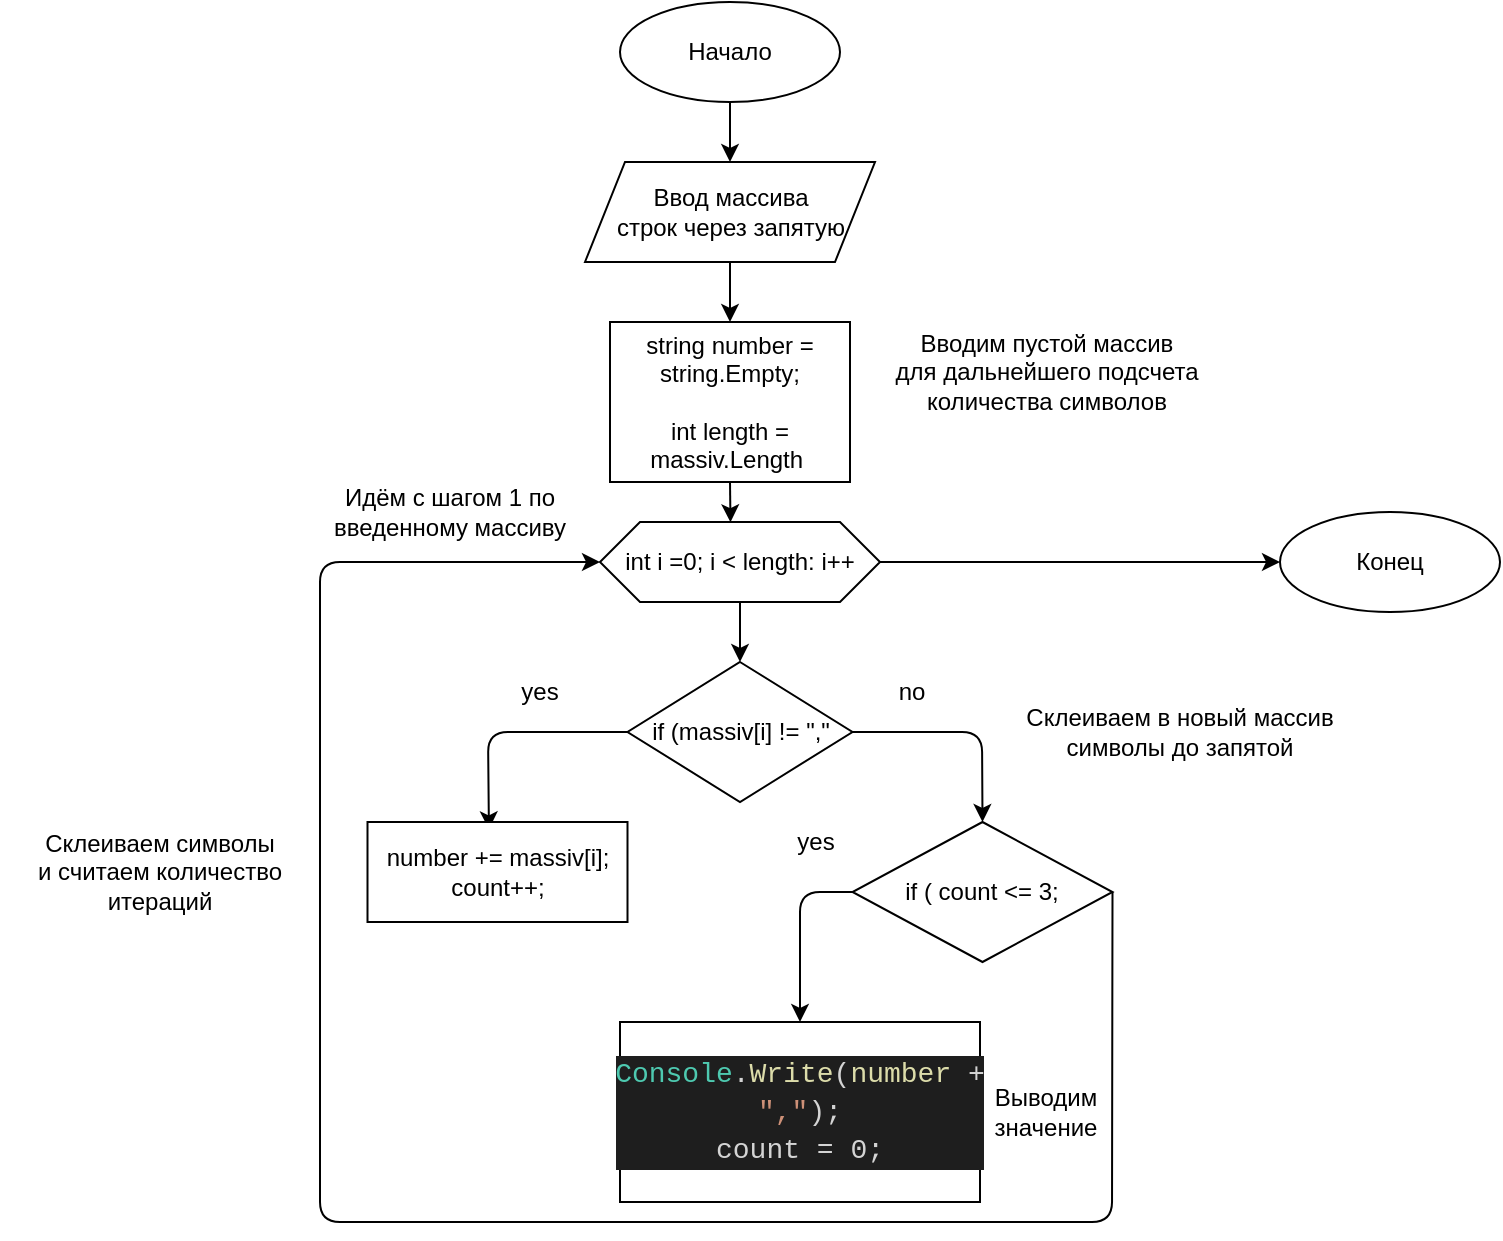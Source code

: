 <mxfile>
    <diagram id="bARwQVY6YJ6-haQEPD0h" name="Page-1">
        <mxGraphModel dx="2016" dy="497" grid="1" gridSize="10" guides="1" tooltips="1" connect="1" arrows="1" fold="1" page="1" pageScale="1" pageWidth="827" pageHeight="1169" math="0" shadow="0">
            <root>
                <mxCell id="0"/>
                <mxCell id="1" parent="0"/>
                <mxCell id="5" style="edgeStyle=none;html=1;exitX=0.5;exitY=1;exitDx=0;exitDy=0;entryX=0.5;entryY=0;entryDx=0;entryDy=0;" parent="1" source="2" edge="1">
                    <mxGeometry relative="1" as="geometry">
                        <mxPoint x="335" y="110" as="targetPoint"/>
                    </mxGeometry>
                </mxCell>
                <mxCell id="2" value="Начало" style="ellipse;whiteSpace=wrap;html=1;" parent="1" vertex="1">
                    <mxGeometry x="280" y="30" width="110" height="50" as="geometry"/>
                </mxCell>
                <mxCell id="10" style="edgeStyle=none;html=1;exitX=0.5;exitY=1;exitDx=0;exitDy=0;entryX=0.5;entryY=0;entryDx=0;entryDy=0;" parent="1" source="6" target="9" edge="1">
                    <mxGeometry relative="1" as="geometry"/>
                </mxCell>
                <mxCell id="6" value="Ввод массива &lt;br&gt;строк через запятую" style="shape=parallelogram;perimeter=parallelogramPerimeter;whiteSpace=wrap;html=1;fixedSize=1;" parent="1" vertex="1">
                    <mxGeometry x="262.5" y="110" width="145" height="50" as="geometry"/>
                </mxCell>
                <mxCell id="15" style="edgeStyle=none;html=1;exitX=0.5;exitY=1;exitDx=0;exitDy=0;entryX=0.5;entryY=0;entryDx=0;entryDy=0;" parent="1" source="7" target="14" edge="1">
                    <mxGeometry relative="1" as="geometry"/>
                </mxCell>
                <mxCell id="32" style="edgeStyle=none;html=1;exitX=1;exitY=0.5;exitDx=0;exitDy=0;entryX=0;entryY=0.5;entryDx=0;entryDy=0;" parent="1" source="7" edge="1">
                    <mxGeometry relative="1" as="geometry">
                        <mxPoint x="610" y="310" as="targetPoint"/>
                    </mxGeometry>
                </mxCell>
                <mxCell id="7" value="int i =0; i &amp;lt; length: i++" style="shape=hexagon;perimeter=hexagonPerimeter2;whiteSpace=wrap;html=1;fixedSize=1;" parent="1" vertex="1">
                    <mxGeometry x="270" y="290" width="140" height="40" as="geometry"/>
                </mxCell>
                <mxCell id="13" style="edgeStyle=none;html=1;exitX=0.5;exitY=1;exitDx=0;exitDy=0;entryX=0.466;entryY=0.003;entryDx=0;entryDy=0;entryPerimeter=0;" parent="1" source="9" target="7" edge="1">
                    <mxGeometry relative="1" as="geometry"/>
                </mxCell>
                <mxCell id="9" value="string number = string.Empty;&lt;br&gt;&lt;br&gt;int length = massiv.Length&amp;nbsp;" style="rounded=0;whiteSpace=wrap;html=1;" parent="1" vertex="1">
                    <mxGeometry x="275" y="190" width="120" height="80" as="geometry"/>
                </mxCell>
                <mxCell id="11" value="Вводим пустой массив&lt;br&gt;для дальнейшего подсчета&lt;br&gt;количества символов" style="text;html=1;align=center;verticalAlign=middle;resizable=0;points=[];autosize=1;strokeColor=none;fillColor=none;" parent="1" vertex="1">
                    <mxGeometry x="407.5" y="190" width="170" height="50" as="geometry"/>
                </mxCell>
                <mxCell id="12" value="Идём с шагом 1 по введенному массиву" style="text;html=1;strokeColor=none;fillColor=none;align=center;verticalAlign=middle;whiteSpace=wrap;rounded=0;" parent="1" vertex="1">
                    <mxGeometry x="115" y="270" width="160" height="30" as="geometry"/>
                </mxCell>
                <mxCell id="18" style="edgeStyle=none;html=1;exitX=0;exitY=0.5;exitDx=0;exitDy=0;entryX=0.467;entryY=0.074;entryDx=0;entryDy=0;entryPerimeter=0;" parent="1" source="14" target="17" edge="1">
                    <mxGeometry relative="1" as="geometry">
                        <Array as="points">
                            <mxPoint x="214" y="395"/>
                        </Array>
                    </mxGeometry>
                </mxCell>
                <mxCell id="22" style="edgeStyle=none;html=1;exitX=1;exitY=0.5;exitDx=0;exitDy=0;entryX=0.5;entryY=0;entryDx=0;entryDy=0;" parent="1" source="14" edge="1">
                    <mxGeometry relative="1" as="geometry">
                        <mxPoint x="461.25" y="440" as="targetPoint"/>
                        <Array as="points">
                            <mxPoint x="461" y="395"/>
                        </Array>
                    </mxGeometry>
                </mxCell>
                <mxCell id="14" value="if (massiv[i] != &quot;,&quot;" style="rhombus;whiteSpace=wrap;html=1;" parent="1" vertex="1">
                    <mxGeometry x="283.75" y="360" width="112.5" height="70" as="geometry"/>
                </mxCell>
                <mxCell id="16" value="Склеиваем в новый массив символы до запятой" style="text;html=1;strokeColor=none;fillColor=none;align=center;verticalAlign=middle;whiteSpace=wrap;rounded=0;" parent="1" vertex="1">
                    <mxGeometry x="480" y="380" width="160" height="30" as="geometry"/>
                </mxCell>
                <mxCell id="17" value="number += massiv[i];&lt;br&gt;count++;" style="rounded=0;whiteSpace=wrap;html=1;" parent="1" vertex="1">
                    <mxGeometry x="153.75" y="440" width="130" height="50" as="geometry"/>
                </mxCell>
                <mxCell id="21" value="yes" style="text;html=1;strokeColor=none;fillColor=none;align=center;verticalAlign=middle;whiteSpace=wrap;rounded=0;" parent="1" vertex="1">
                    <mxGeometry x="210" y="360" width="60" height="30" as="geometry"/>
                </mxCell>
                <mxCell id="23" value="no" style="text;html=1;strokeColor=none;fillColor=none;align=center;verticalAlign=middle;whiteSpace=wrap;rounded=0;" parent="1" vertex="1">
                    <mxGeometry x="396.25" y="360" width="60" height="30" as="geometry"/>
                </mxCell>
                <mxCell id="24" value="Склеиваем символы&lt;br&gt;и считаем количество итераций" style="text;html=1;strokeColor=none;fillColor=none;align=center;verticalAlign=middle;whiteSpace=wrap;rounded=0;" parent="1" vertex="1">
                    <mxGeometry x="-30" y="435" width="160" height="60" as="geometry"/>
                </mxCell>
                <mxCell id="27" style="edgeStyle=none;html=1;exitX=0;exitY=0.5;exitDx=0;exitDy=0;entryX=0.5;entryY=0;entryDx=0;entryDy=0;" parent="1" source="25" target="26" edge="1">
                    <mxGeometry relative="1" as="geometry">
                        <Array as="points">
                            <mxPoint x="370" y="475"/>
                        </Array>
                    </mxGeometry>
                </mxCell>
                <mxCell id="29" style="edgeStyle=none;html=1;exitX=1;exitY=0.5;exitDx=0;exitDy=0;entryX=0;entryY=0.5;entryDx=0;entryDy=0;" parent="1" source="25" target="7" edge="1">
                    <mxGeometry relative="1" as="geometry">
                        <Array as="points">
                            <mxPoint x="526" y="640"/>
                            <mxPoint x="130" y="640"/>
                            <mxPoint x="130" y="310"/>
                        </Array>
                    </mxGeometry>
                </mxCell>
                <mxCell id="25" value="if ( count &amp;lt;= 3;" style="rhombus;whiteSpace=wrap;html=1;" parent="1" vertex="1">
                    <mxGeometry x="396.25" y="440" width="130" height="70" as="geometry"/>
                </mxCell>
                <mxCell id="26" value="&lt;div style=&quot;background-color: rgb(30 , 30 , 30) ; font-family: &amp;#34;consolas&amp;#34; , &amp;#34;courier new&amp;#34; , monospace ; font-size: 14px ; line-height: 19px&quot;&gt;&lt;span style=&quot;color: rgb(212 , 212 , 212)&quot;&gt;&lt;span style=&quot;color: #4ec9b0&quot;&gt;Console&lt;/span&gt;.&lt;span style=&quot;color: #dcdcaa&quot;&gt;Write&lt;/span&gt;(&lt;/span&gt;&lt;font color=&quot;#dcdcaa&quot;&gt;number&lt;/font&gt;&lt;font color=&quot;#d4d4d4&quot;&gt;&amp;nbsp;+ &lt;/font&gt;&lt;span style=&quot;color: rgb(206 , 145 , 120)&quot;&gt;&quot;,&quot;&lt;/span&gt;&lt;font color=&quot;#d4d4d4&quot;&gt;);&lt;/font&gt;&lt;/div&gt;&lt;div style=&quot;background-color: rgb(30 , 30 , 30) ; font-family: &amp;#34;consolas&amp;#34; , &amp;#34;courier new&amp;#34; , monospace ; font-size: 14px ; line-height: 19px&quot;&gt;&lt;font color=&quot;#d4d4d4&quot;&gt;count = 0;&lt;/font&gt;&lt;/div&gt;" style="rounded=0;whiteSpace=wrap;html=1;" parent="1" vertex="1">
                    <mxGeometry x="280" y="540" width="180" height="90" as="geometry"/>
                </mxCell>
                <mxCell id="28" value="yes" style="text;html=1;strokeColor=none;fillColor=none;align=center;verticalAlign=middle;whiteSpace=wrap;rounded=0;" parent="1" vertex="1">
                    <mxGeometry x="347.5" y="435" width="60" height="30" as="geometry"/>
                </mxCell>
                <mxCell id="30" value="Выводим значение" style="text;html=1;strokeColor=none;fillColor=none;align=center;verticalAlign=middle;whiteSpace=wrap;rounded=0;" parent="1" vertex="1">
                    <mxGeometry x="462.5" y="570" width="60" height="30" as="geometry"/>
                </mxCell>
                <mxCell id="33" value="Конец" style="ellipse;whiteSpace=wrap;html=1;" parent="1" vertex="1">
                    <mxGeometry x="610" y="285" width="110" height="50" as="geometry"/>
                </mxCell>
            </root>
        </mxGraphModel>
    </diagram>
</mxfile>